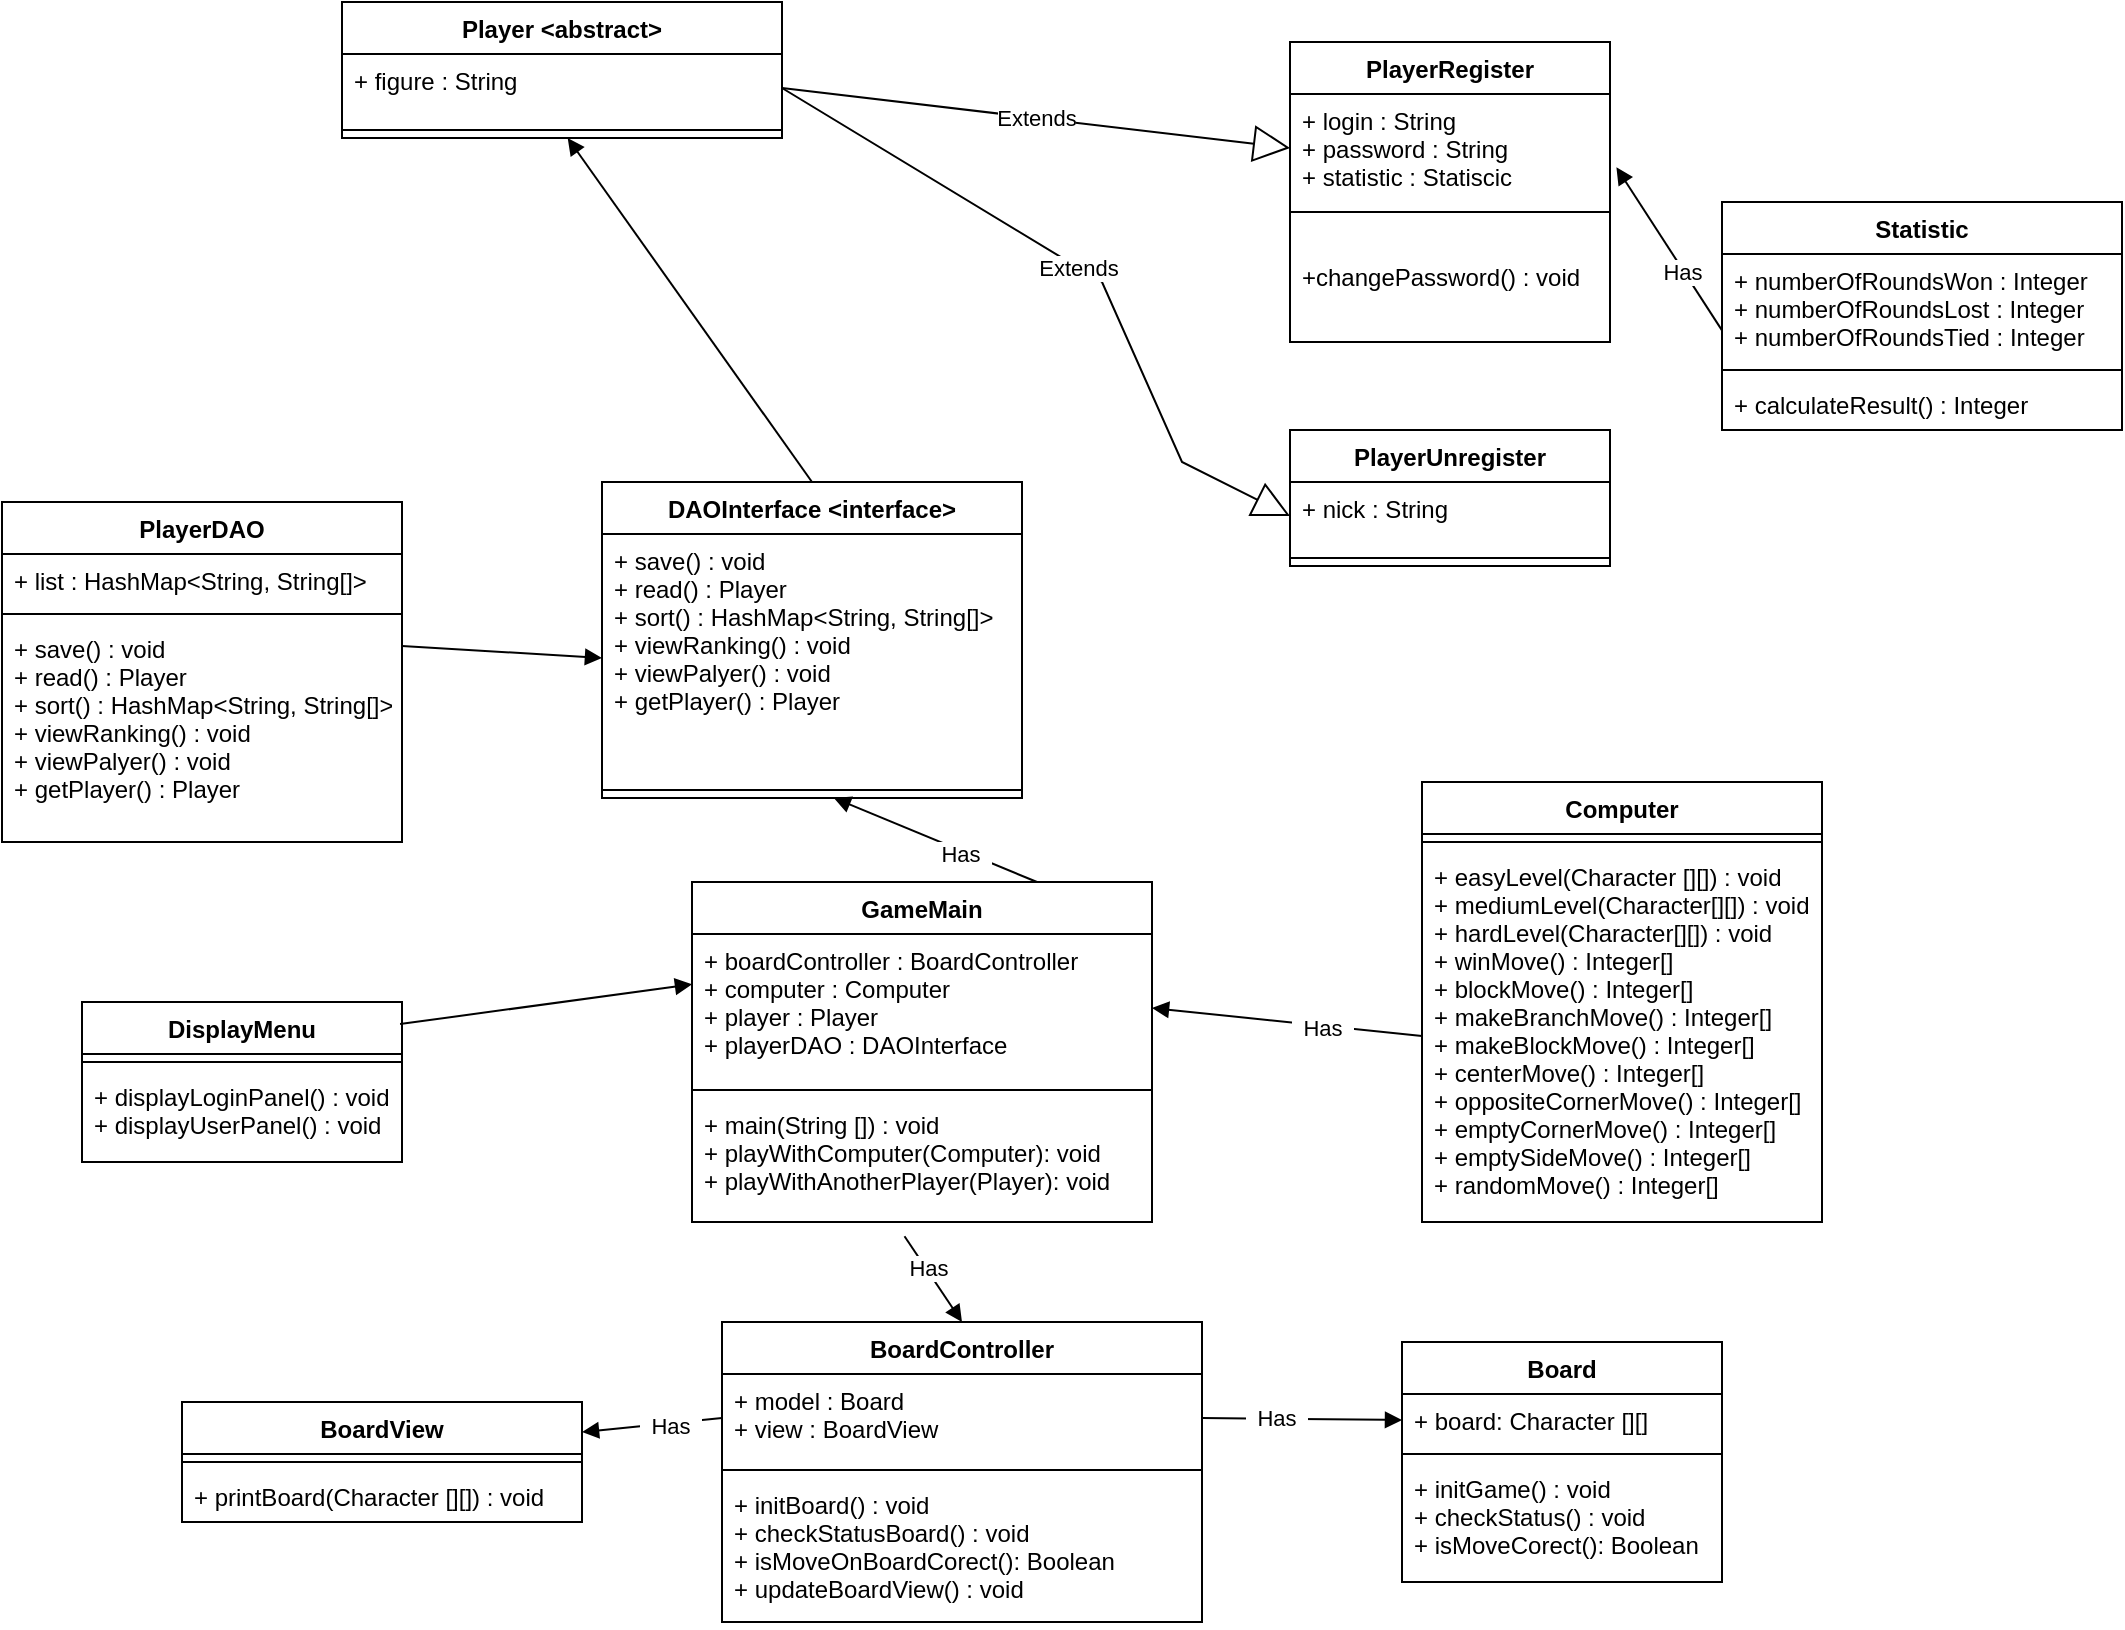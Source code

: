 <mxfile version="20.5.3" type="device"><diagram id="VrmzG9eLREvCGbenflNN" name="Strona-1"><mxGraphModel dx="2249" dy="786" grid="1" gridSize="10" guides="1" tooltips="1" connect="1" arrows="1" fold="1" page="1" pageScale="1" pageWidth="827" pageHeight="1169" math="0" shadow="0"><root><mxCell id="0"/><mxCell id="1" parent="0"/><mxCell id="N-1xJLQRsz2dR7vhiNGV-1" value="Player &lt;abstract&gt;" style="swimlane;fontStyle=1;align=center;verticalAlign=top;childLayout=stackLayout;horizontal=1;startSize=26;horizontalStack=0;resizeParent=1;resizeParentMax=0;resizeLast=0;collapsible=1;marginBottom=0;" parent="1" vertex="1"><mxGeometry x="-140" y="20" width="220" height="68" as="geometry"/></mxCell><mxCell id="N-1xJLQRsz2dR7vhiNGV-2" value="+ figure : String&#10;" style="text;strokeColor=none;fillColor=none;align=left;verticalAlign=top;spacingLeft=4;spacingRight=4;overflow=hidden;rotatable=0;points=[[0,0.5],[1,0.5]];portConstraint=eastwest;" parent="N-1xJLQRsz2dR7vhiNGV-1" vertex="1"><mxGeometry y="26" width="220" height="34" as="geometry"/></mxCell><mxCell id="N-1xJLQRsz2dR7vhiNGV-3" value="" style="line;strokeWidth=1;fillColor=none;align=left;verticalAlign=middle;spacingTop=-1;spacingLeft=3;spacingRight=3;rotatable=0;labelPosition=right;points=[];portConstraint=eastwest;strokeColor=inherit;" parent="N-1xJLQRsz2dR7vhiNGV-1" vertex="1"><mxGeometry y="60" width="220" height="8" as="geometry"/></mxCell><mxCell id="N-1xJLQRsz2dR7vhiNGV-13" value="Statistic" style="swimlane;fontStyle=1;align=center;verticalAlign=top;childLayout=stackLayout;horizontal=1;startSize=26;horizontalStack=0;resizeParent=1;resizeParentMax=0;resizeLast=0;collapsible=1;marginBottom=0;" parent="1" vertex="1"><mxGeometry x="550" y="120" width="200" height="114" as="geometry"/></mxCell><mxCell id="N-1xJLQRsz2dR7vhiNGV-14" value="+ numberOfRoundsWon : Integer&#10;+ numberOfRoundsLost : Integer&#10;+ numberOfRoundsTied : Integer&#10; " style="text;strokeColor=none;fillColor=none;align=left;verticalAlign=top;spacingLeft=4;spacingRight=4;overflow=hidden;rotatable=0;points=[[0,0.5],[1,0.5]];portConstraint=eastwest;" parent="N-1xJLQRsz2dR7vhiNGV-13" vertex="1"><mxGeometry y="26" width="200" height="54" as="geometry"/></mxCell><mxCell id="N-1xJLQRsz2dR7vhiNGV-15" value="" style="line;strokeWidth=1;fillColor=none;align=left;verticalAlign=middle;spacingTop=-1;spacingLeft=3;spacingRight=3;rotatable=0;labelPosition=right;points=[];portConstraint=eastwest;strokeColor=inherit;" parent="N-1xJLQRsz2dR7vhiNGV-13" vertex="1"><mxGeometry y="80" width="200" height="8" as="geometry"/></mxCell><mxCell id="N-1xJLQRsz2dR7vhiNGV-16" value="+ calculateResult() : Integer" style="text;strokeColor=none;fillColor=none;align=left;verticalAlign=top;spacingLeft=4;spacingRight=4;overflow=hidden;rotatable=0;points=[[0,0.5],[1,0.5]];portConstraint=eastwest;" parent="N-1xJLQRsz2dR7vhiNGV-13" vertex="1"><mxGeometry y="88" width="200" height="26" as="geometry"/></mxCell><mxCell id="odR13xfLLYG2qS5PO0i9-3" value="" style="html=1;verticalAlign=bottom;endArrow=block;rounded=0;exitX=0;exitY=0.707;exitDx=0;exitDy=0;exitPerimeter=0;entryX=1.02;entryY=0.679;entryDx=0;entryDy=0;entryPerimeter=0;" parent="1" source="N-1xJLQRsz2dR7vhiNGV-14" target="odR13xfLLYG2qS5PO0i9-19" edge="1"><mxGeometry width="80" relative="1" as="geometry"><mxPoint x="500" y="140" as="sourcePoint"/><mxPoint x="450" y="180" as="targetPoint"/></mxGeometry></mxCell><mxCell id="odR13xfLLYG2qS5PO0i9-30" value="&amp;nbsp; Has&amp;nbsp;&amp;nbsp;" style="edgeLabel;html=1;align=center;verticalAlign=middle;resizable=0;points=[];" parent="odR13xfLLYG2qS5PO0i9-3" vertex="1" connectable="0"><mxGeometry x="-0.256" y="1" relative="1" as="geometry"><mxPoint as="offset"/></mxGeometry></mxCell><mxCell id="odR13xfLLYG2qS5PO0i9-10" value="Board" style="swimlane;fontStyle=1;align=center;verticalAlign=top;childLayout=stackLayout;horizontal=1;startSize=26;horizontalStack=0;resizeParent=1;resizeParentMax=0;resizeLast=0;collapsible=1;marginBottom=0;" parent="1" vertex="1"><mxGeometry x="390" y="690" width="160" height="120" as="geometry"/></mxCell><mxCell id="odR13xfLLYG2qS5PO0i9-11" value="+ board: Character [][]" style="text;strokeColor=none;fillColor=none;align=left;verticalAlign=top;spacingLeft=4;spacingRight=4;overflow=hidden;rotatable=0;points=[[0,0.5],[1,0.5]];portConstraint=eastwest;" parent="odR13xfLLYG2qS5PO0i9-10" vertex="1"><mxGeometry y="26" width="160" height="26" as="geometry"/></mxCell><mxCell id="odR13xfLLYG2qS5PO0i9-12" value="" style="line;strokeWidth=1;fillColor=none;align=left;verticalAlign=middle;spacingTop=-1;spacingLeft=3;spacingRight=3;rotatable=0;labelPosition=right;points=[];portConstraint=eastwest;strokeColor=inherit;" parent="odR13xfLLYG2qS5PO0i9-10" vertex="1"><mxGeometry y="52" width="160" height="8" as="geometry"/></mxCell><mxCell id="odR13xfLLYG2qS5PO0i9-13" value="+ initGame() : void&#10;+ checkStatus() : void&#10;+ isMoveCorect(): Boolean" style="text;strokeColor=none;fillColor=none;align=left;verticalAlign=top;spacingLeft=4;spacingRight=4;overflow=hidden;rotatable=0;points=[[0,0.5],[1,0.5]];portConstraint=eastwest;" parent="odR13xfLLYG2qS5PO0i9-10" vertex="1"><mxGeometry y="60" width="160" height="60" as="geometry"/></mxCell><mxCell id="odR13xfLLYG2qS5PO0i9-14" value="Computer" style="swimlane;fontStyle=1;align=center;verticalAlign=top;childLayout=stackLayout;horizontal=1;startSize=26;horizontalStack=0;resizeParent=1;resizeParentMax=0;resizeLast=0;collapsible=1;marginBottom=0;" parent="1" vertex="1"><mxGeometry x="400" y="410" width="200" height="220" as="geometry"/></mxCell><mxCell id="odR13xfLLYG2qS5PO0i9-16" value="" style="line;strokeWidth=1;fillColor=none;align=left;verticalAlign=middle;spacingTop=-1;spacingLeft=3;spacingRight=3;rotatable=0;labelPosition=right;points=[];portConstraint=eastwest;strokeColor=inherit;" parent="odR13xfLLYG2qS5PO0i9-14" vertex="1"><mxGeometry y="26" width="200" height="8" as="geometry"/></mxCell><mxCell id="odR13xfLLYG2qS5PO0i9-17" value="+ easyLevel(Character [][]) : void&#10;+ mediumLevel(Character[][]) : void&#10;+ hardLevel(Character[][]) : void&#10;+ winMove() : Integer[]&#10;+ blockMove() : Integer[]&#10;+ makeBranchMove() : Integer[]&#10;+ makeBlockMove() : Integer[]&#10;+ centerMove() : Integer[]&#10;+ oppositeCornerMove() : Integer[]&#10;+ emptyCornerMove() : Integer[]&#10;+ emptySideMove() : Integer[]&#10;+ randomMove() : Integer[]" style="text;strokeColor=none;fillColor=none;align=left;verticalAlign=top;spacingLeft=4;spacingRight=4;overflow=hidden;rotatable=0;points=[[0,0.5],[1,0.5]];portConstraint=eastwest;" parent="odR13xfLLYG2qS5PO0i9-14" vertex="1"><mxGeometry y="34" width="200" height="186" as="geometry"/></mxCell><mxCell id="odR13xfLLYG2qS5PO0i9-18" value="PlayerRegister" style="swimlane;fontStyle=1;align=center;verticalAlign=top;childLayout=stackLayout;horizontal=1;startSize=26;horizontalStack=0;resizeParent=1;resizeParentMax=0;resizeLast=0;collapsible=1;marginBottom=0;" parent="1" vertex="1"><mxGeometry x="334" y="40" width="160" height="150" as="geometry"/></mxCell><mxCell id="odR13xfLLYG2qS5PO0i9-19" value="+ login : String&#10;+ password : String&#10;+ statistic : Statiscic" style="text;strokeColor=none;fillColor=none;align=left;verticalAlign=top;spacingLeft=4;spacingRight=4;overflow=hidden;rotatable=0;points=[[0,0.5],[1,0.5]];portConstraint=eastwest;" parent="odR13xfLLYG2qS5PO0i9-18" vertex="1"><mxGeometry y="26" width="160" height="54" as="geometry"/></mxCell><mxCell id="odR13xfLLYG2qS5PO0i9-20" value="" style="line;strokeWidth=1;fillColor=none;align=left;verticalAlign=middle;spacingTop=-1;spacingLeft=3;spacingRight=3;rotatable=0;labelPosition=right;points=[];portConstraint=eastwest;strokeColor=inherit;" parent="odR13xfLLYG2qS5PO0i9-18" vertex="1"><mxGeometry y="80" width="160" height="10" as="geometry"/></mxCell><mxCell id="odR13xfLLYG2qS5PO0i9-21" value="&#10;+changePassword() : void" style="text;strokeColor=none;fillColor=none;align=left;verticalAlign=top;spacingLeft=4;spacingRight=4;overflow=hidden;rotatable=0;points=[[0,0.5],[1,0.5]];portConstraint=eastwest;" parent="odR13xfLLYG2qS5PO0i9-18" vertex="1"><mxGeometry y="90" width="160" height="60" as="geometry"/></mxCell><mxCell id="odR13xfLLYG2qS5PO0i9-22" value="PlayerUnregister" style="swimlane;fontStyle=1;align=center;verticalAlign=top;childLayout=stackLayout;horizontal=1;startSize=26;horizontalStack=0;resizeParent=1;resizeParentMax=0;resizeLast=0;collapsible=1;marginBottom=0;" parent="1" vertex="1"><mxGeometry x="334" y="234" width="160" height="68" as="geometry"/></mxCell><mxCell id="odR13xfLLYG2qS5PO0i9-23" value="+ nick : String" style="text;strokeColor=none;fillColor=none;align=left;verticalAlign=top;spacingLeft=4;spacingRight=4;overflow=hidden;rotatable=0;points=[[0,0.5],[1,0.5]];portConstraint=eastwest;" parent="odR13xfLLYG2qS5PO0i9-22" vertex="1"><mxGeometry y="26" width="160" height="34" as="geometry"/></mxCell><mxCell id="odR13xfLLYG2qS5PO0i9-24" value="" style="line;strokeWidth=1;fillColor=none;align=left;verticalAlign=middle;spacingTop=-1;spacingLeft=3;spacingRight=3;rotatable=0;labelPosition=right;points=[];portConstraint=eastwest;strokeColor=inherit;" parent="odR13xfLLYG2qS5PO0i9-22" vertex="1"><mxGeometry y="60" width="160" height="8" as="geometry"/></mxCell><mxCell id="odR13xfLLYG2qS5PO0i9-27" value="Extends" style="endArrow=block;endSize=16;endFill=0;html=1;rounded=0;exitX=1;exitY=0.5;exitDx=0;exitDy=0;entryX=0;entryY=0.5;entryDx=0;entryDy=0;" parent="1" source="N-1xJLQRsz2dR7vhiNGV-2" target="odR13xfLLYG2qS5PO0i9-19" edge="1"><mxGeometry width="160" relative="1" as="geometry"><mxPoint x="250" y="120" as="sourcePoint"/><mxPoint x="330" y="120" as="targetPoint"/></mxGeometry></mxCell><mxCell id="odR13xfLLYG2qS5PO0i9-28" value="Extends" style="endArrow=block;endSize=16;endFill=0;html=1;rounded=0;entryX=0;entryY=0.5;entryDx=0;entryDy=0;exitX=1;exitY=0.5;exitDx=0;exitDy=0;" parent="1" source="N-1xJLQRsz2dR7vhiNGV-2" target="odR13xfLLYG2qS5PO0i9-23" edge="1"><mxGeometry width="160" relative="1" as="geometry"><mxPoint x="260" y="180" as="sourcePoint"/><mxPoint x="490" y="180" as="targetPoint"/><Array as="points"><mxPoint x="240" y="160"/><mxPoint x="280" y="250"/></Array></mxGeometry></mxCell><mxCell id="odR13xfLLYG2qS5PO0i9-32" value="DAOInterface &lt;interface&gt;" style="swimlane;fontStyle=1;align=center;verticalAlign=top;childLayout=stackLayout;horizontal=1;startSize=26;horizontalStack=0;resizeParent=1;resizeParentMax=0;resizeLast=0;collapsible=1;marginBottom=0;" parent="1" vertex="1"><mxGeometry x="-10" y="260" width="210" height="158" as="geometry"/></mxCell><mxCell id="odR13xfLLYG2qS5PO0i9-33" value="+ save() : void&#10;+ read() : Player&#10;+ sort() : HashMap&lt;String, String[]&gt;&#10;+ viewRanking() : void&#10;+ viewPalyer() : void&#10;+ getPlayer() : Player" style="text;strokeColor=none;fillColor=none;align=left;verticalAlign=top;spacingLeft=4;spacingRight=4;overflow=hidden;rotatable=0;points=[[0,0.5],[1,0.5]];portConstraint=eastwest;" parent="odR13xfLLYG2qS5PO0i9-32" vertex="1"><mxGeometry y="26" width="210" height="124" as="geometry"/></mxCell><mxCell id="odR13xfLLYG2qS5PO0i9-34" value="" style="line;strokeWidth=1;fillColor=none;align=left;verticalAlign=middle;spacingTop=-1;spacingLeft=3;spacingRight=3;rotatable=0;labelPosition=right;points=[];portConstraint=eastwest;strokeColor=inherit;" parent="odR13xfLLYG2qS5PO0i9-32" vertex="1"><mxGeometry y="150" width="210" height="8" as="geometry"/></mxCell><mxCell id="odR13xfLLYG2qS5PO0i9-36" value="BoardController" style="swimlane;fontStyle=1;align=center;verticalAlign=top;childLayout=stackLayout;horizontal=1;startSize=26;horizontalStack=0;resizeParent=1;resizeParentMax=0;resizeLast=0;collapsible=1;marginBottom=0;" parent="1" vertex="1"><mxGeometry x="50" y="680" width="240" height="150" as="geometry"/></mxCell><mxCell id="odR13xfLLYG2qS5PO0i9-37" value="+ model : Board&#10;+ view : BoardView" style="text;strokeColor=none;fillColor=none;align=left;verticalAlign=top;spacingLeft=4;spacingRight=4;overflow=hidden;rotatable=0;points=[[0,0.5],[1,0.5]];portConstraint=eastwest;" parent="odR13xfLLYG2qS5PO0i9-36" vertex="1"><mxGeometry y="26" width="240" height="44" as="geometry"/></mxCell><mxCell id="odR13xfLLYG2qS5PO0i9-38" value="" style="line;strokeWidth=1;fillColor=none;align=left;verticalAlign=middle;spacingTop=-1;spacingLeft=3;spacingRight=3;rotatable=0;labelPosition=right;points=[];portConstraint=eastwest;strokeColor=inherit;" parent="odR13xfLLYG2qS5PO0i9-36" vertex="1"><mxGeometry y="70" width="240" height="8" as="geometry"/></mxCell><mxCell id="odR13xfLLYG2qS5PO0i9-39" value="+ initBoard() : void&#10;+ checkStatusBoard() : void&#10;+ isMoveOnBoardCorect(): Boolean&#10;+ updateBoardView() : void " style="text;strokeColor=none;fillColor=none;align=left;verticalAlign=top;spacingLeft=4;spacingRight=4;overflow=hidden;rotatable=0;points=[[0,0.5],[1,0.5]];portConstraint=eastwest;" parent="odR13xfLLYG2qS5PO0i9-36" vertex="1"><mxGeometry y="78" width="240" height="72" as="geometry"/></mxCell><mxCell id="odR13xfLLYG2qS5PO0i9-40" value="PlayerDAO" style="swimlane;fontStyle=1;align=center;verticalAlign=top;childLayout=stackLayout;horizontal=1;startSize=26;horizontalStack=0;resizeParent=1;resizeParentMax=0;resizeLast=0;collapsible=1;marginBottom=0;" parent="1" vertex="1"><mxGeometry x="-310" y="270" width="200" height="170" as="geometry"/></mxCell><mxCell id="odR13xfLLYG2qS5PO0i9-41" value="+ list : HashMap&lt;String, String[]&gt;" style="text;strokeColor=none;fillColor=none;align=left;verticalAlign=top;spacingLeft=4;spacingRight=4;overflow=hidden;rotatable=0;points=[[0,0.5],[1,0.5]];portConstraint=eastwest;" parent="odR13xfLLYG2qS5PO0i9-40" vertex="1"><mxGeometry y="26" width="200" height="26" as="geometry"/></mxCell><mxCell id="odR13xfLLYG2qS5PO0i9-42" value="" style="line;strokeWidth=1;fillColor=none;align=left;verticalAlign=middle;spacingTop=-1;spacingLeft=3;spacingRight=3;rotatable=0;labelPosition=right;points=[];portConstraint=eastwest;strokeColor=inherit;" parent="odR13xfLLYG2qS5PO0i9-40" vertex="1"><mxGeometry y="52" width="200" height="8" as="geometry"/></mxCell><mxCell id="odR13xfLLYG2qS5PO0i9-43" value="+ save() : void&#10;+ read() : Player&#10;+ sort() : HashMap&lt;String, String[]&gt;&#10;+ viewRanking() : void&#10;+ viewPalyer() : void&#10;+ getPlayer() : Player" style="text;strokeColor=none;fillColor=none;align=left;verticalAlign=top;spacingLeft=4;spacingRight=4;overflow=hidden;rotatable=0;points=[[0,0.5],[1,0.5]];portConstraint=eastwest;" parent="odR13xfLLYG2qS5PO0i9-40" vertex="1"><mxGeometry y="60" width="200" height="110" as="geometry"/></mxCell><mxCell id="2SEzMEBzed6HXKgxfGI9-1" value="BoardView" style="swimlane;fontStyle=1;align=center;verticalAlign=top;childLayout=stackLayout;horizontal=1;startSize=26;horizontalStack=0;resizeParent=1;resizeParentMax=0;resizeLast=0;collapsible=1;marginBottom=0;" vertex="1" parent="1"><mxGeometry x="-220" y="720" width="200" height="60" as="geometry"/></mxCell><mxCell id="2SEzMEBzed6HXKgxfGI9-3" value="" style="line;strokeWidth=1;fillColor=none;align=left;verticalAlign=middle;spacingTop=-1;spacingLeft=3;spacingRight=3;rotatable=0;labelPosition=right;points=[];portConstraint=eastwest;strokeColor=inherit;" vertex="1" parent="2SEzMEBzed6HXKgxfGI9-1"><mxGeometry y="26" width="200" height="8" as="geometry"/></mxCell><mxCell id="2SEzMEBzed6HXKgxfGI9-4" value="+ printBoard(Character [][]) : void" style="text;strokeColor=none;fillColor=none;align=left;verticalAlign=top;spacingLeft=4;spacingRight=4;overflow=hidden;rotatable=0;points=[[0,0.5],[1,0.5]];portConstraint=eastwest;" vertex="1" parent="2SEzMEBzed6HXKgxfGI9-1"><mxGeometry y="34" width="200" height="26" as="geometry"/></mxCell><mxCell id="2SEzMEBzed6HXKgxfGI9-5" value="" style="html=1;verticalAlign=bottom;endArrow=block;rounded=0;exitX=0;exitY=0.5;exitDx=0;exitDy=0;entryX=1;entryY=0.25;entryDx=0;entryDy=0;" edge="1" parent="1" source="odR13xfLLYG2qS5PO0i9-37" target="2SEzMEBzed6HXKgxfGI9-1"><mxGeometry width="80" relative="1" as="geometry"><mxPoint x="32.8" y="837.998" as="sourcePoint"/><mxPoint x="-90.0" y="842.436" as="targetPoint"/></mxGeometry></mxCell><mxCell id="2SEzMEBzed6HXKgxfGI9-6" value="&amp;nbsp; Has&amp;nbsp;&amp;nbsp;" style="edgeLabel;html=1;align=center;verticalAlign=middle;resizable=0;points=[];" vertex="1" connectable="0" parent="2SEzMEBzed6HXKgxfGI9-5"><mxGeometry x="-0.256" y="1" relative="1" as="geometry"><mxPoint as="offset"/></mxGeometry></mxCell><mxCell id="2SEzMEBzed6HXKgxfGI9-7" value="" style="html=1;verticalAlign=bottom;endArrow=block;rounded=0;exitX=1;exitY=0.5;exitDx=0;exitDy=0;entryX=0;entryY=0.5;entryDx=0;entryDy=0;" edge="1" parent="1" source="odR13xfLLYG2qS5PO0i9-37" target="odR13xfLLYG2qS5PO0i9-11"><mxGeometry width="80" relative="1" as="geometry"><mxPoint x="300" y="640" as="sourcePoint"/><mxPoint x="220" y="647" as="targetPoint"/></mxGeometry></mxCell><mxCell id="2SEzMEBzed6HXKgxfGI9-8" value="&amp;nbsp; Has&amp;nbsp;&amp;nbsp;" style="edgeLabel;html=1;align=center;verticalAlign=middle;resizable=0;points=[];" vertex="1" connectable="0" parent="2SEzMEBzed6HXKgxfGI9-7"><mxGeometry x="-0.256" y="1" relative="1" as="geometry"><mxPoint as="offset"/></mxGeometry></mxCell><mxCell id="2SEzMEBzed6HXKgxfGI9-10" value="GameMain" style="swimlane;fontStyle=1;align=center;verticalAlign=top;childLayout=stackLayout;horizontal=1;startSize=26;horizontalStack=0;resizeParent=1;resizeParentMax=0;resizeLast=0;collapsible=1;marginBottom=0;" vertex="1" parent="1"><mxGeometry x="35" y="460" width="230" height="170" as="geometry"/></mxCell><mxCell id="2SEzMEBzed6HXKgxfGI9-11" value="+ boardController : BoardController&#10;+ computer : Computer&#10;+ player : Player&#10;+ playerDAO : DAOInterface&#10;" style="text;strokeColor=none;fillColor=none;align=left;verticalAlign=top;spacingLeft=4;spacingRight=4;overflow=hidden;rotatable=0;points=[[0,0.5],[1,0.5]];portConstraint=eastwest;" vertex="1" parent="2SEzMEBzed6HXKgxfGI9-10"><mxGeometry y="26" width="230" height="74" as="geometry"/></mxCell><mxCell id="2SEzMEBzed6HXKgxfGI9-12" value="" style="line;strokeWidth=1;fillColor=none;align=left;verticalAlign=middle;spacingTop=-1;spacingLeft=3;spacingRight=3;rotatable=0;labelPosition=right;points=[];portConstraint=eastwest;strokeColor=inherit;" vertex="1" parent="2SEzMEBzed6HXKgxfGI9-10"><mxGeometry y="100" width="230" height="8" as="geometry"/></mxCell><mxCell id="2SEzMEBzed6HXKgxfGI9-13" value="+ main(String []) : void&#10;+ playWithComputer(Computer): void&#10;+ playWithAnotherPlayer(Player): void" style="text;strokeColor=none;fillColor=none;align=left;verticalAlign=top;spacingLeft=4;spacingRight=4;overflow=hidden;rotatable=0;points=[[0,0.5],[1,0.5]];portConstraint=eastwest;" vertex="1" parent="2SEzMEBzed6HXKgxfGI9-10"><mxGeometry y="108" width="230" height="62" as="geometry"/></mxCell><mxCell id="2SEzMEBzed6HXKgxfGI9-15" value="" style="html=1;verticalAlign=bottom;endArrow=block;rounded=0;exitX=0.462;exitY=1.115;exitDx=0;exitDy=0;entryX=0.5;entryY=0;entryDx=0;entryDy=0;exitPerimeter=0;" edge="1" parent="1" source="2SEzMEBzed6HXKgxfGI9-13" target="odR13xfLLYG2qS5PO0i9-36"><mxGeometry width="80" relative="1" as="geometry"><mxPoint x="150" y="610" as="sourcePoint"/><mxPoint x="220" y="626" as="targetPoint"/></mxGeometry></mxCell><mxCell id="2SEzMEBzed6HXKgxfGI9-16" value="&amp;nbsp; Has&amp;nbsp;&amp;nbsp;" style="edgeLabel;html=1;align=center;verticalAlign=middle;resizable=0;points=[];" vertex="1" connectable="0" parent="2SEzMEBzed6HXKgxfGI9-15"><mxGeometry x="-0.256" y="1" relative="1" as="geometry"><mxPoint as="offset"/></mxGeometry></mxCell><mxCell id="2SEzMEBzed6HXKgxfGI9-17" value="" style="html=1;verticalAlign=bottom;endArrow=block;rounded=0;exitX=0;exitY=0.5;exitDx=0;exitDy=0;entryX=1;entryY=0.5;entryDx=0;entryDy=0;" edge="1" parent="1" source="odR13xfLLYG2qS5PO0i9-17" target="2SEzMEBzed6HXKgxfGI9-11"><mxGeometry width="80" relative="1" as="geometry"><mxPoint x="350" y="470" as="sourcePoint"/><mxPoint x="270" y="477" as="targetPoint"/></mxGeometry></mxCell><mxCell id="2SEzMEBzed6HXKgxfGI9-18" value="&amp;nbsp; Has&amp;nbsp;&amp;nbsp;" style="edgeLabel;html=1;align=center;verticalAlign=middle;resizable=0;points=[];" vertex="1" connectable="0" parent="2SEzMEBzed6HXKgxfGI9-17"><mxGeometry x="-0.256" y="1" relative="1" as="geometry"><mxPoint as="offset"/></mxGeometry></mxCell><mxCell id="2SEzMEBzed6HXKgxfGI9-19" value="DisplayMenu" style="swimlane;fontStyle=1;align=center;verticalAlign=top;childLayout=stackLayout;horizontal=1;startSize=26;horizontalStack=0;resizeParent=1;resizeParentMax=0;resizeLast=0;collapsible=1;marginBottom=0;" vertex="1" parent="1"><mxGeometry x="-270" y="520" width="160" height="80" as="geometry"/></mxCell><mxCell id="2SEzMEBzed6HXKgxfGI9-21" value="" style="line;strokeWidth=1;fillColor=none;align=left;verticalAlign=middle;spacingTop=-1;spacingLeft=3;spacingRight=3;rotatable=0;labelPosition=right;points=[];portConstraint=eastwest;strokeColor=inherit;" vertex="1" parent="2SEzMEBzed6HXKgxfGI9-19"><mxGeometry y="26" width="160" height="8" as="geometry"/></mxCell><mxCell id="2SEzMEBzed6HXKgxfGI9-22" value="+ displayLoginPanel() : void&#10;+ displayUserPanel() : void" style="text;strokeColor=none;fillColor=none;align=left;verticalAlign=top;spacingLeft=4;spacingRight=4;overflow=hidden;rotatable=0;points=[[0,0.5],[1,0.5]];portConstraint=eastwest;" vertex="1" parent="2SEzMEBzed6HXKgxfGI9-19"><mxGeometry y="34" width="160" height="46" as="geometry"/></mxCell><mxCell id="2SEzMEBzed6HXKgxfGI9-23" value="" style="html=1;verticalAlign=bottom;endArrow=block;rounded=0;exitX=0.994;exitY=0.138;exitDx=0;exitDy=0;entryX=0;entryY=0.34;entryDx=0;entryDy=0;exitPerimeter=0;entryPerimeter=0;" edge="1" parent="1" source="2SEzMEBzed6HXKgxfGI9-19" target="2SEzMEBzed6HXKgxfGI9-11"><mxGeometry width="80" relative="1" as="geometry"><mxPoint x="-80" y="550" as="sourcePoint"/><mxPoint x="-10" y="566" as="targetPoint"/></mxGeometry></mxCell><mxCell id="2SEzMEBzed6HXKgxfGI9-25" value="" style="html=1;verticalAlign=bottom;endArrow=block;rounded=0;exitX=0.5;exitY=0;exitDx=0;exitDy=0;" edge="1" parent="1" source="odR13xfLLYG2qS5PO0i9-32" target="N-1xJLQRsz2dR7vhiNGV-3"><mxGeometry width="80" relative="1" as="geometry"><mxPoint x="100" y="240" as="sourcePoint"/><mxPoint x="-11.08" y="218" as="targetPoint"/></mxGeometry></mxCell><mxCell id="2SEzMEBzed6HXKgxfGI9-26" value="" style="html=1;verticalAlign=bottom;endArrow=block;rounded=0;exitX=0.75;exitY=0;exitDx=0;exitDy=0;entryX=0.552;entryY=1;entryDx=0;entryDy=0;entryPerimeter=0;" edge="1" parent="1" source="2SEzMEBzed6HXKgxfGI9-10" target="odR13xfLLYG2qS5PO0i9-34"><mxGeometry width="80" relative="1" as="geometry"><mxPoint x="270" y="410" as="sourcePoint"/><mxPoint x="250" y="385" as="targetPoint"/></mxGeometry></mxCell><mxCell id="2SEzMEBzed6HXKgxfGI9-27" value="&amp;nbsp; Has&amp;nbsp;&amp;nbsp;" style="edgeLabel;html=1;align=center;verticalAlign=middle;resizable=0;points=[];" vertex="1" connectable="0" parent="2SEzMEBzed6HXKgxfGI9-26"><mxGeometry x="-0.256" y="1" relative="1" as="geometry"><mxPoint as="offset"/></mxGeometry></mxCell><mxCell id="2SEzMEBzed6HXKgxfGI9-28" value="" style="html=1;verticalAlign=bottom;endArrow=block;rounded=0;entryX=0;entryY=0.5;entryDx=0;entryDy=0;exitX=1;exitY=0.109;exitDx=0;exitDy=0;exitPerimeter=0;" edge="1" parent="1" source="odR13xfLLYG2qS5PO0i9-43" target="odR13xfLLYG2qS5PO0i9-33"><mxGeometry width="80" relative="1" as="geometry"><mxPoint x="0.08" y="332" as="sourcePoint"/><mxPoint x="-106.0" y="290" as="targetPoint"/></mxGeometry></mxCell></root></mxGraphModel></diagram></mxfile>